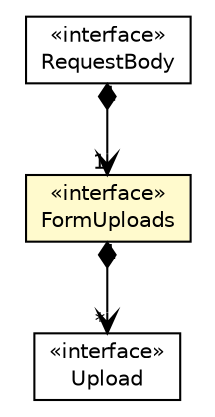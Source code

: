 #!/usr/local/bin/dot
#
# Class diagram 
# Generated by UMLGraph version R5_6-24-gf6e263 (http://www.umlgraph.org/)
#

digraph G {
	edge [fontname="Helvetica",fontsize=10,labelfontname="Helvetica",labelfontsize=10];
	node [fontname="Helvetica",fontsize=10,shape=plaintext];
	nodesep=0.25;
	ranksep=0.5;
	// org.qiweb.api.http.FormUploads
	c17372 [label=<<table title="org.qiweb.api.http.FormUploads" border="0" cellborder="1" cellspacing="0" cellpadding="2" port="p" bgcolor="lemonChiffon" href="./FormUploads.html">
		<tr><td><table border="0" cellspacing="0" cellpadding="1">
<tr><td align="center" balign="center"> &#171;interface&#187; </td></tr>
<tr><td align="center" balign="center"> FormUploads </td></tr>
		</table></td></tr>
		</table>>, URL="./FormUploads.html", fontname="Helvetica", fontcolor="black", fontsize=10.0];
	// org.qiweb.api.http.FormUploads.Upload
	c17373 [label=<<table title="org.qiweb.api.http.FormUploads.Upload" border="0" cellborder="1" cellspacing="0" cellpadding="2" port="p" href="./FormUploads.Upload.html">
		<tr><td><table border="0" cellspacing="0" cellpadding="1">
<tr><td align="center" balign="center"> &#171;interface&#187; </td></tr>
<tr><td align="center" balign="center"> Upload </td></tr>
		</table></td></tr>
		</table>>, URL="./FormUploads.Upload.html", fontname="Helvetica", fontcolor="black", fontsize=10.0];
	// org.qiweb.api.http.RequestBody
	c17387 [label=<<table title="org.qiweb.api.http.RequestBody" border="0" cellborder="1" cellspacing="0" cellpadding="2" port="p" href="./RequestBody.html">
		<tr><td><table border="0" cellspacing="0" cellpadding="1">
<tr><td align="center" balign="center"> &#171;interface&#187; </td></tr>
<tr><td align="center" balign="center"> RequestBody </td></tr>
		</table></td></tr>
		</table>>, URL="./RequestBody.html", fontname="Helvetica", fontcolor="black", fontsize=10.0];
	// org.qiweb.api.http.FormUploads NAVCOMPOSED org.qiweb.api.http.FormUploads.Upload
	c17372:p -> c17373:p [taillabel="1", label="", headlabel="*", fontname="Helvetica", fontcolor="black", fontsize=10.0, color="black", arrowhead=open, arrowtail=diamond, dir=both];
	// org.qiweb.api.http.RequestBody NAVCOMPOSED org.qiweb.api.http.FormUploads
	c17387:p -> c17372:p [taillabel="1", label="", headlabel="1", fontname="Helvetica", fontcolor="black", fontsize=10.0, color="black", arrowhead=open, arrowtail=diamond, dir=both];
}

